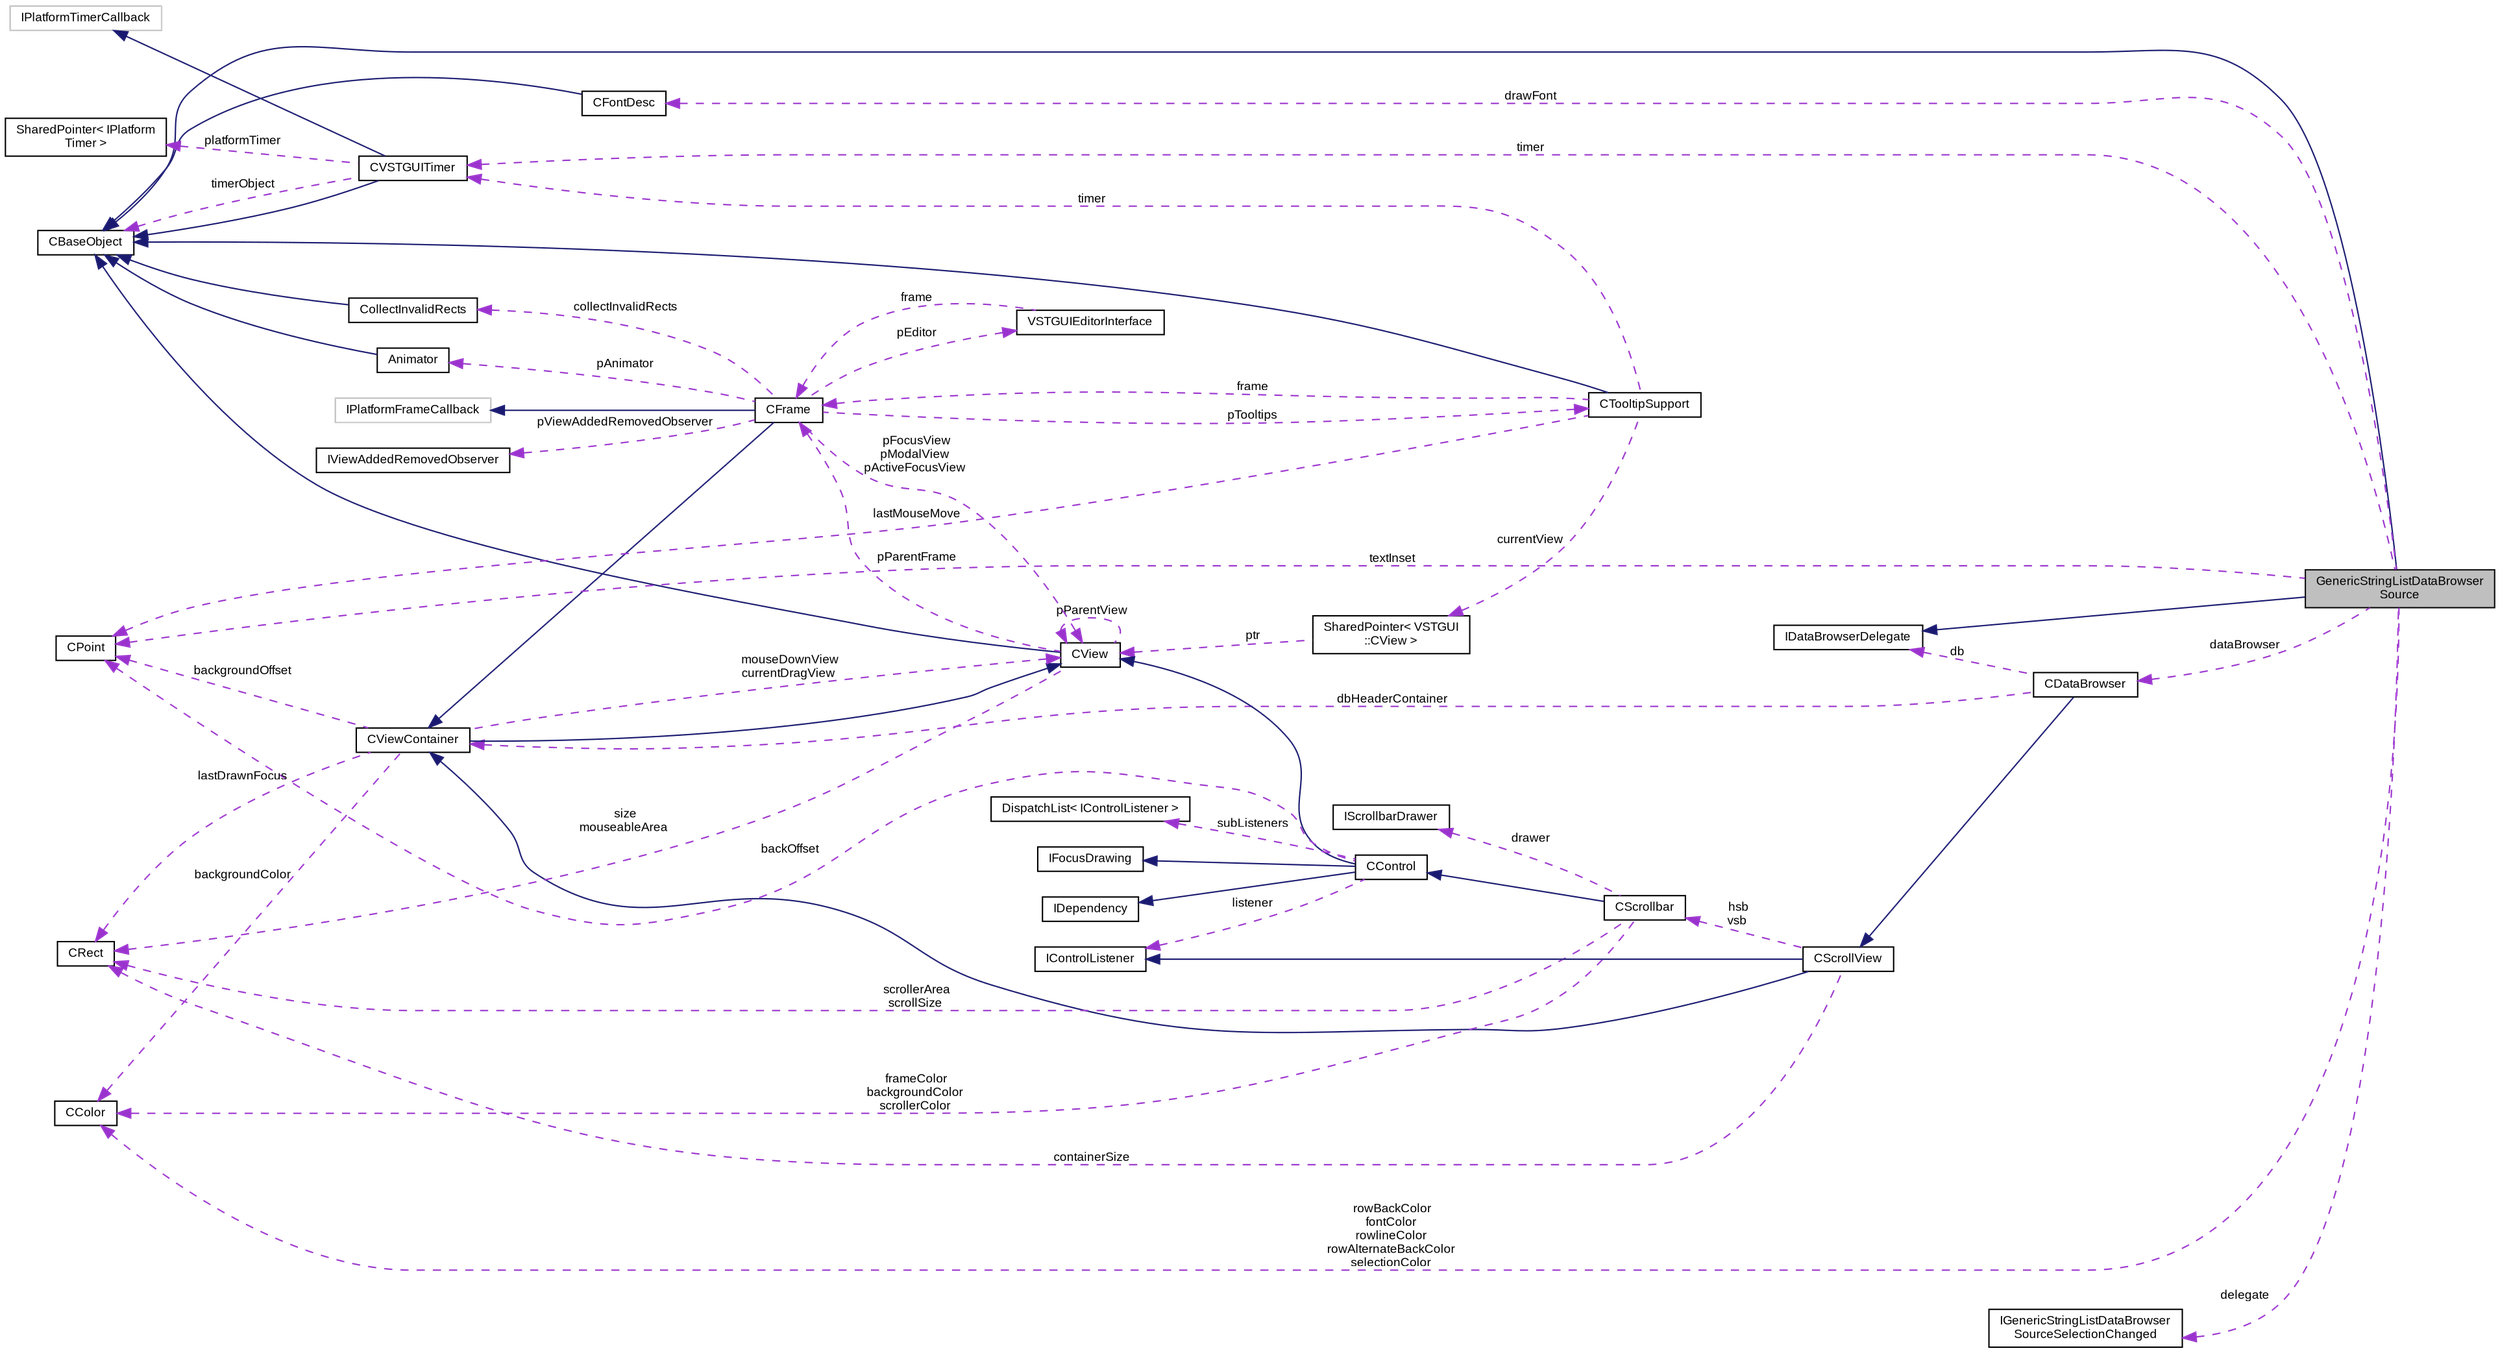 digraph "GenericStringListDataBrowserSource"
{
  bgcolor="transparent";
  edge [fontname="Arial",fontsize="9",labelfontname="Arial",labelfontsize="9"];
  node [fontname="Arial",fontsize="9",shape=record];
  rankdir="LR";
  Node1 [label="GenericStringListDataBrowser\lSource",height=0.2,width=0.4,color="black", fillcolor="grey75", style="filled" fontcolor="black"];
  Node2 -> Node1 [dir="back",color="midnightblue",fontsize="9",style="solid",fontname="Arial"];
  Node2 [label="IDataBrowserDelegate",height=0.2,width=0.4,color="black",URL="$class_v_s_t_g_u_i_1_1_i_data_browser_delegate.html",tooltip="DataBrowser Interface. "];
  Node3 -> Node1 [dir="back",color="midnightblue",fontsize="9",style="solid",fontname="Arial"];
  Node3 [label="CBaseObject",height=0.2,width=0.4,color="black",URL="$class_v_s_t_g_u_i_1_1_c_base_object.html",tooltip="Base Object with reference counter. "];
  Node4 -> Node1 [dir="back",color="darkorchid3",fontsize="9",style="dashed",label=" drawFont" ,fontname="Arial"];
  Node4 [label="CFontDesc",height=0.2,width=0.4,color="black",URL="$class_v_s_t_g_u_i_1_1_c_font_desc.html",tooltip="font class "];
  Node3 -> Node4 [dir="back",color="midnightblue",fontsize="9",style="solid",fontname="Arial"];
  Node5 -> Node1 [dir="back",color="darkorchid3",fontsize="9",style="dashed",label=" dataBrowser" ,fontname="Arial"];
  Node5 [label="CDataBrowser",height=0.2,width=0.4,color="black",URL="$class_v_s_t_g_u_i_1_1_c_data_browser.html",tooltip="DataBrowser view. "];
  Node6 -> Node5 [dir="back",color="midnightblue",fontsize="9",style="solid",fontname="Arial"];
  Node6 [label="CScrollView",height=0.2,width=0.4,color="black",URL="$class_v_s_t_g_u_i_1_1_c_scroll_view.html",tooltip="a scrollable container view with scrollbars "];
  Node7 -> Node6 [dir="back",color="midnightblue",fontsize="9",style="solid",fontname="Arial"];
  Node7 [label="CViewContainer",height=0.2,width=0.4,color="black",URL="$class_v_s_t_g_u_i_1_1_c_view_container.html",tooltip="Container Class of CView objects. "];
  Node8 -> Node7 [dir="back",color="midnightblue",fontsize="9",style="solid",fontname="Arial"];
  Node8 [label="CView",height=0.2,width=0.4,color="black",URL="$class_v_s_t_g_u_i_1_1_c_view.html",tooltip="Base Class of all view objects. "];
  Node3 -> Node8 [dir="back",color="midnightblue",fontsize="9",style="solid",fontname="Arial"];
  Node9 -> Node8 [dir="back",color="darkorchid3",fontsize="9",style="dashed",label=" pParentFrame" ,fontname="Arial"];
  Node9 [label="CFrame",height=0.2,width=0.4,color="black",URL="$class_v_s_t_g_u_i_1_1_c_frame.html",tooltip="The CFrame is the parent container of all views. "];
  Node7 -> Node9 [dir="back",color="midnightblue",fontsize="9",style="solid",fontname="Arial"];
  Node10 -> Node9 [dir="back",color="midnightblue",fontsize="9",style="solid",fontname="Arial"];
  Node10 [label="IPlatformFrameCallback",height=0.2,width=0.4,color="grey75"];
  Node11 -> Node9 [dir="back",color="darkorchid3",fontsize="9",style="dashed",label=" pViewAddedRemovedObserver" ,fontname="Arial"];
  Node11 [label="IViewAddedRemovedObserver",height=0.2,width=0.4,color="black",URL="$class_v_s_t_g_u_i_1_1_i_view_added_removed_observer.html",tooltip="view added removed observer interface for CFrame "];
  Node8 -> Node9 [dir="back",color="darkorchid3",fontsize="9",style="dashed",label=" pFocusView\npModalView\npActiveFocusView" ,fontname="Arial"];
  Node12 -> Node9 [dir="back",color="darkorchid3",fontsize="9",style="dashed",label=" collectInvalidRects" ,fontname="Arial"];
  Node12 [label="CollectInvalidRects",height=0.2,width=0.4,color="black",URL="$struct_v_s_t_g_u_i_1_1_c_frame_1_1_collect_invalid_rects.html"];
  Node3 -> Node12 [dir="back",color="midnightblue",fontsize="9",style="solid",fontname="Arial"];
  Node13 -> Node9 [dir="back",color="darkorchid3",fontsize="9",style="dashed",label=" pAnimator" ,fontname="Arial"];
  Node13 [label="Animator",height=0.2,width=0.4,color="black",URL="$class_v_s_t_g_u_i_1_1_animation_1_1_animator.html",tooltip="Animation runner. "];
  Node3 -> Node13 [dir="back",color="midnightblue",fontsize="9",style="solid",fontname="Arial"];
  Node14 -> Node9 [dir="back",color="darkorchid3",fontsize="9",style="dashed",label=" pTooltips" ,fontname="Arial"];
  Node14 [label="CTooltipSupport",height=0.2,width=0.4,color="black",URL="$class_v_s_t_g_u_i_1_1_c_tooltip_support.html",tooltip="Generic Tooltip Support class. "];
  Node3 -> Node14 [dir="back",color="midnightblue",fontsize="9",style="solid",fontname="Arial"];
  Node9 -> Node14 [dir="back",color="darkorchid3",fontsize="9",style="dashed",label=" frame" ,fontname="Arial"];
  Node15 -> Node14 [dir="back",color="darkorchid3",fontsize="9",style="dashed",label=" lastMouseMove" ,fontname="Arial"];
  Node15 [label="CPoint",height=0.2,width=0.4,color="black",URL="$struct_v_s_t_g_u_i_1_1_c_point.html",tooltip="Point structure. "];
  Node16 -> Node14 [dir="back",color="darkorchid3",fontsize="9",style="dashed",label=" timer" ,fontname="Arial"];
  Node16 [label="CVSTGUITimer",height=0.2,width=0.4,color="black",URL="$class_v_s_t_g_u_i_1_1_c_v_s_t_g_u_i_timer.html",tooltip="A timer class, which posts timer messages to CBaseObjects or calls a lambda function (c++11 only)..."];
  Node3 -> Node16 [dir="back",color="midnightblue",fontsize="9",style="solid",fontname="Arial"];
  Node17 -> Node16 [dir="back",color="midnightblue",fontsize="9",style="solid",fontname="Arial"];
  Node17 [label="IPlatformTimerCallback",height=0.2,width=0.4,color="grey75"];
  Node3 -> Node16 [dir="back",color="darkorchid3",fontsize="9",style="dashed",label=" timerObject" ,fontname="Arial"];
  Node18 -> Node16 [dir="back",color="darkorchid3",fontsize="9",style="dashed",label=" platformTimer" ,fontname="Arial"];
  Node18 [label="SharedPointer\< IPlatform\lTimer \>",height=0.2,width=0.4,color="black",URL="$class_v_s_t_g_u_i_1_1_shared_pointer.html"];
  Node19 -> Node14 [dir="back",color="darkorchid3",fontsize="9",style="dashed",label=" currentView" ,fontname="Arial"];
  Node19 [label="SharedPointer\< VSTGUI\l::CView \>",height=0.2,width=0.4,color="black",URL="$class_v_s_t_g_u_i_1_1_shared_pointer.html"];
  Node8 -> Node19 [dir="back",color="darkorchid3",fontsize="9",style="dashed",label=" ptr" ,fontname="Arial"];
  Node20 -> Node9 [dir="back",color="darkorchid3",fontsize="9",style="dashed",label=" pEditor" ,fontname="Arial"];
  Node20 [label="VSTGUIEditorInterface",height=0.2,width=0.4,color="black",URL="$class_v_s_t_g_u_i_1_1_v_s_t_g_u_i_editor_interface.html"];
  Node9 -> Node20 [dir="back",color="darkorchid3",fontsize="9",style="dashed",label=" frame" ,fontname="Arial"];
  Node8 -> Node8 [dir="back",color="darkorchid3",fontsize="9",style="dashed",label=" pParentView" ,fontname="Arial"];
  Node21 -> Node8 [dir="back",color="darkorchid3",fontsize="9",style="dashed",label=" size\nmouseableArea" ,fontname="Arial"];
  Node21 [label="CRect",height=0.2,width=0.4,color="black",URL="$struct_v_s_t_g_u_i_1_1_c_rect.html",tooltip="Rect structure. "];
  Node8 -> Node7 [dir="back",color="darkorchid3",fontsize="9",style="dashed",label=" mouseDownView\ncurrentDragView" ,fontname="Arial"];
  Node15 -> Node7 [dir="back",color="darkorchid3",fontsize="9",style="dashed",label=" backgroundOffset" ,fontname="Arial"];
  Node22 -> Node7 [dir="back",color="darkorchid3",fontsize="9",style="dashed",label=" backgroundColor" ,fontname="Arial"];
  Node22 [label="CColor",height=0.2,width=0.4,color="black",URL="$struct_v_s_t_g_u_i_1_1_c_color.html",tooltip="RGBA Color structure. "];
  Node21 -> Node7 [dir="back",color="darkorchid3",fontsize="9",style="dashed",label=" lastDrawnFocus" ,fontname="Arial"];
  Node23 -> Node6 [dir="back",color="midnightblue",fontsize="9",style="solid",fontname="Arial"];
  Node23 [label="IControlListener",height=0.2,width=0.4,color="black",URL="$class_v_s_t_g_u_i_1_1_i_control_listener.html"];
  Node24 -> Node6 [dir="back",color="darkorchid3",fontsize="9",style="dashed",label=" hsb\nvsb" ,fontname="Arial"];
  Node24 [label="CScrollbar",height=0.2,width=0.4,color="black",URL="$class_v_s_t_g_u_i_1_1_c_scrollbar.html",tooltip="a scrollbar control "];
  Node25 -> Node24 [dir="back",color="midnightblue",fontsize="9",style="solid",fontname="Arial"];
  Node25 [label="CControl",height=0.2,width=0.4,color="black",URL="$class_v_s_t_g_u_i_1_1_c_control.html",tooltip="base class of all VSTGUI controls "];
  Node8 -> Node25 [dir="back",color="midnightblue",fontsize="9",style="solid",fontname="Arial"];
  Node26 -> Node25 [dir="back",color="midnightblue",fontsize="9",style="solid",fontname="Arial"];
  Node26 [label="IFocusDrawing",height=0.2,width=0.4,color="black",URL="$class_v_s_t_g_u_i_1_1_i_focus_drawing.html",tooltip="Custom focus drawing interface. "];
  Node27 -> Node25 [dir="back",color="midnightblue",fontsize="9",style="solid",fontname="Arial"];
  Node27 [label="IDependency",height=0.2,width=0.4,color="black",URL="$class_v_s_t_g_u_i_1_1_i_dependency.html",tooltip="simple dependency between objects. "];
  Node23 -> Node25 [dir="back",color="darkorchid3",fontsize="9",style="dashed",label=" listener" ,fontname="Arial"];
  Node28 -> Node25 [dir="back",color="darkorchid3",fontsize="9",style="dashed",label=" subListeners" ,fontname="Arial"];
  Node28 [label="DispatchList\< IControlListener \>",height=0.2,width=0.4,color="black",URL="$class_v_s_t_g_u_i_1_1_dispatch_list.html"];
  Node15 -> Node25 [dir="back",color="darkorchid3",fontsize="9",style="dashed",label=" backOffset" ,fontname="Arial"];
  Node29 -> Node24 [dir="back",color="darkorchid3",fontsize="9",style="dashed",label=" drawer" ,fontname="Arial"];
  Node29 [label="IScrollbarDrawer",height=0.2,width=0.4,color="black",URL="$class_v_s_t_g_u_i_1_1_i_scrollbar_drawer.html"];
  Node22 -> Node24 [dir="back",color="darkorchid3",fontsize="9",style="dashed",label=" frameColor\nbackgroundColor\nscrollerColor" ,fontname="Arial"];
  Node21 -> Node24 [dir="back",color="darkorchid3",fontsize="9",style="dashed",label=" scrollerArea\nscrollSize" ,fontname="Arial"];
  Node21 -> Node6 [dir="back",color="darkorchid3",fontsize="9",style="dashed",label=" containerSize" ,fontname="Arial"];
  Node7 -> Node5 [dir="back",color="darkorchid3",fontsize="9",style="dashed",label=" dbHeaderContainer" ,fontname="Arial"];
  Node2 -> Node5 [dir="back",color="darkorchid3",fontsize="9",style="dashed",label=" db" ,fontname="Arial"];
  Node30 -> Node1 [dir="back",color="darkorchid3",fontsize="9",style="dashed",label=" delegate" ,fontname="Arial"];
  Node30 [label="IGenericStringListDataBrowser\lSourceSelectionChanged",height=0.2,width=0.4,color="black",URL="$class_v_s_t_g_u_i_1_1_i_generic_string_list_data_browser_source_selection_changed.html"];
  Node15 -> Node1 [dir="back",color="darkorchid3",fontsize="9",style="dashed",label=" textInset" ,fontname="Arial"];
  Node16 -> Node1 [dir="back",color="darkorchid3",fontsize="9",style="dashed",label=" timer" ,fontname="Arial"];
  Node22 -> Node1 [dir="back",color="darkorchid3",fontsize="9",style="dashed",label=" rowBackColor\nfontColor\nrowlineColor\nrowAlternateBackColor\nselectionColor" ,fontname="Arial"];
}
